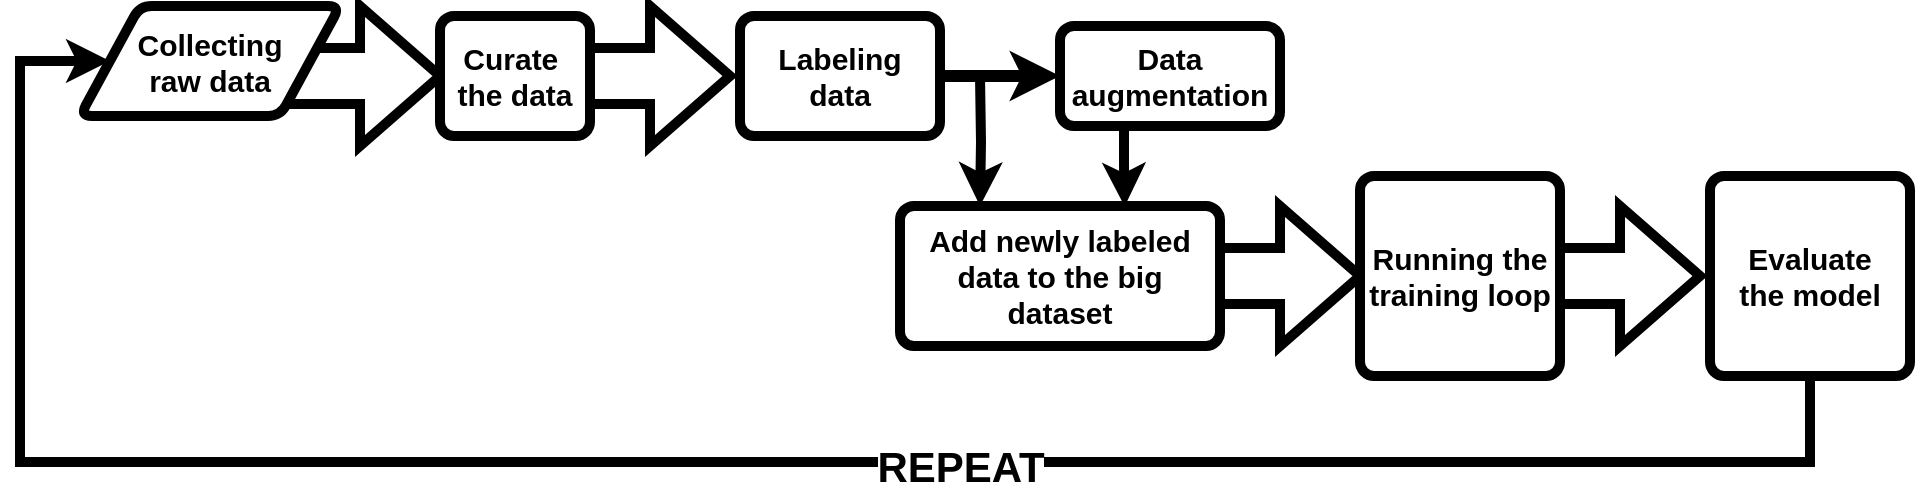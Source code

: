 <mxfile version="26.0.6">
  <diagram name="Page-1" id="7mZlgWvUrZLeXDJtOe3E">
    <mxGraphModel dx="989" dy="542" grid="1" gridSize="10" guides="1" tooltips="1" connect="1" arrows="1" fold="1" page="1" pageScale="1" pageWidth="850" pageHeight="1100" math="0" shadow="0">
      <root>
        <mxCell id="0" />
        <mxCell id="1" parent="0" />
        <mxCell id="s7EpYhnkcGmGgZEvyHjv-19" value="" style="verticalLabelPosition=bottom;verticalAlign=top;html=1;strokeWidth=5;shape=mxgraph.arrows2.arrow;dy=0.6;dx=40;notch=0;fontStyle=1;fontSize=15;" parent="1" vertex="1">
          <mxGeometry x="425" y="735" width="70" height="70" as="geometry" />
        </mxCell>
        <mxCell id="s7EpYhnkcGmGgZEvyHjv-13" value="" style="verticalLabelPosition=bottom;verticalAlign=top;html=1;strokeWidth=5;shape=mxgraph.arrows2.arrow;dy=0.6;dx=40;notch=0;fontStyle=1;fontSize=15;" parent="1" vertex="1">
          <mxGeometry x="270" y="735" width="80" height="70" as="geometry" />
        </mxCell>
        <mxCell id="s7EpYhnkcGmGgZEvyHjv-12" value="Collecting&lt;div&gt;raw data&lt;/div&gt;" style="shape=parallelogram;html=1;strokeWidth=5;perimeter=parallelogramPerimeter;whiteSpace=wrap;rounded=1;arcSize=12;size=0.23;fontStyle=1;fontSize=15;" parent="1" vertex="1">
          <mxGeometry x="170" y="735" width="130" height="55" as="geometry" />
        </mxCell>
        <mxCell id="s7EpYhnkcGmGgZEvyHjv-14" value="Curate&amp;nbsp;&lt;div&gt;the data&lt;/div&gt;" style="rounded=1;whiteSpace=wrap;html=1;absoluteArcSize=1;arcSize=14;strokeWidth=5;fontStyle=1;fontSize=15;" parent="1" vertex="1">
          <mxGeometry x="350" y="740" width="75" height="60" as="geometry" />
        </mxCell>
        <mxCell id="dwp9xcFArM2dCc6Hht3G-12" style="edgeStyle=orthogonalEdgeStyle;rounded=0;orthogonalLoop=1;jettySize=auto;html=1;exitX=0.291;exitY=0.991;exitDx=0;exitDy=0;entryX=0.702;entryY=0.003;entryDx=0;entryDy=0;exitPerimeter=0;entryPerimeter=0;strokeWidth=5;" edge="1" parent="1" source="s7EpYhnkcGmGgZEvyHjv-16" target="s7EpYhnkcGmGgZEvyHjv-21">
          <mxGeometry relative="1" as="geometry" />
        </mxCell>
        <mxCell id="s7EpYhnkcGmGgZEvyHjv-16" value="Data augmentation" style="rounded=1;whiteSpace=wrap;html=1;absoluteArcSize=1;arcSize=14;strokeWidth=5;fontStyle=1;fontSize=15;" parent="1" vertex="1">
          <mxGeometry x="660" y="745" width="110" height="50" as="geometry" />
        </mxCell>
        <mxCell id="s7EpYhnkcGmGgZEvyHjv-18" value="Labeling&lt;div&gt;data&lt;/div&gt;" style="rounded=1;whiteSpace=wrap;html=1;absoluteArcSize=1;arcSize=14;strokeWidth=5;fontStyle=1;fontSize=15;" parent="1" vertex="1">
          <mxGeometry x="500" y="740" width="100" height="60" as="geometry" />
        </mxCell>
        <mxCell id="dwp9xcFArM2dCc6Hht3G-11" style="edgeStyle=orthogonalEdgeStyle;rounded=0;orthogonalLoop=1;jettySize=auto;html=1;entryX=0.25;entryY=0;entryDx=0;entryDy=0;strokeWidth=5;" edge="1" parent="1" target="s7EpYhnkcGmGgZEvyHjv-21">
          <mxGeometry relative="1" as="geometry">
            <mxPoint x="620" y="770" as="sourcePoint" />
          </mxGeometry>
        </mxCell>
        <mxCell id="s7EpYhnkcGmGgZEvyHjv-21" value="Add newly labeled&lt;div&gt;data to the big dataset&lt;/div&gt;" style="rounded=1;whiteSpace=wrap;html=1;absoluteArcSize=1;arcSize=14;strokeWidth=5;fontStyle=1;fontSize=15;" parent="1" vertex="1">
          <mxGeometry x="580" y="835" width="160" height="70" as="geometry" />
        </mxCell>
        <mxCell id="s7EpYhnkcGmGgZEvyHjv-23" value="" style="verticalLabelPosition=bottom;verticalAlign=top;html=1;strokeWidth=5;shape=mxgraph.arrows2.arrow;dy=0.6;dx=40;notch=0;fontStyle=1;fontSize=15;" parent="1" vertex="1">
          <mxGeometry x="740" y="835" width="70" height="70" as="geometry" />
        </mxCell>
        <mxCell id="s7EpYhnkcGmGgZEvyHjv-24" value="Running the training loop" style="rounded=1;whiteSpace=wrap;html=1;absoluteArcSize=1;arcSize=14;strokeWidth=5;fontStyle=1;fontSize=15;" parent="1" vertex="1">
          <mxGeometry x="810" y="820" width="100" height="100" as="geometry" />
        </mxCell>
        <mxCell id="s7EpYhnkcGmGgZEvyHjv-25" value="" style="verticalLabelPosition=bottom;verticalAlign=top;html=1;strokeWidth=5;shape=mxgraph.arrows2.arrow;dy=0.6;dx=40;notch=0;fontStyle=1;fontSize=15;" parent="1" vertex="1">
          <mxGeometry x="910" y="835" width="70" height="70" as="geometry" />
        </mxCell>
        <mxCell id="s7EpYhnkcGmGgZEvyHjv-27" style="edgeStyle=orthogonalEdgeStyle;rounded=0;orthogonalLoop=1;jettySize=auto;html=1;fontStyle=1;fontSize=15;strokeWidth=5;entryX=0;entryY=0.5;entryDx=0;entryDy=0;exitX=0.5;exitY=1;exitDx=0;exitDy=0;" parent="1" source="s7EpYhnkcGmGgZEvyHjv-26" target="s7EpYhnkcGmGgZEvyHjv-12" edge="1">
          <mxGeometry relative="1" as="geometry">
            <Array as="points">
              <mxPoint x="1035" y="963" />
              <mxPoint x="140" y="963" />
              <mxPoint x="140" y="762" />
            </Array>
            <mxPoint x="1225" y="907.52" as="sourcePoint" />
            <mxPoint x="184.95" y="790.02" as="targetPoint" />
          </mxGeometry>
        </mxCell>
        <mxCell id="s7EpYhnkcGmGgZEvyHjv-28" value="&lt;font&gt;REPEAT&lt;/font&gt;" style="edgeLabel;html=1;align=center;verticalAlign=middle;resizable=0;points=[];fontStyle=1;fontSize=21;" parent="s7EpYhnkcGmGgZEvyHjv-27" vertex="1" connectable="0">
          <mxGeometry x="0.019" y="2" relative="1" as="geometry">
            <mxPoint x="135" as="offset" />
          </mxGeometry>
        </mxCell>
        <mxCell id="s7EpYhnkcGmGgZEvyHjv-26" value="Evaluate&lt;div&gt;the model&lt;/div&gt;" style="rounded=1;whiteSpace=wrap;html=1;absoluteArcSize=1;arcSize=14;strokeWidth=5;fontStyle=1;fontSize=15;" parent="1" vertex="1">
          <mxGeometry x="985" y="820" width="100" height="100" as="geometry" />
        </mxCell>
        <mxCell id="dwp9xcFArM2dCc6Hht3G-4" style="edgeStyle=orthogonalEdgeStyle;rounded=0;orthogonalLoop=1;jettySize=auto;html=1;entryX=0;entryY=0.5;entryDx=0;entryDy=0;strokeWidth=6;" edge="1" parent="1" source="s7EpYhnkcGmGgZEvyHjv-18" target="s7EpYhnkcGmGgZEvyHjv-16">
          <mxGeometry relative="1" as="geometry">
            <mxPoint x="640.0" y="770" as="targetPoint" />
          </mxGeometry>
        </mxCell>
      </root>
    </mxGraphModel>
  </diagram>
</mxfile>
